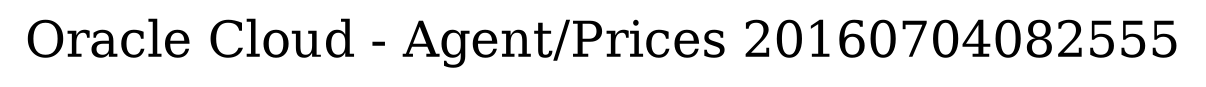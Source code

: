 digraph LexiconGraph {
graph[label="Oracle Cloud - Agent/Prices 20160704082555", fontsize=24]
splines=true
}
